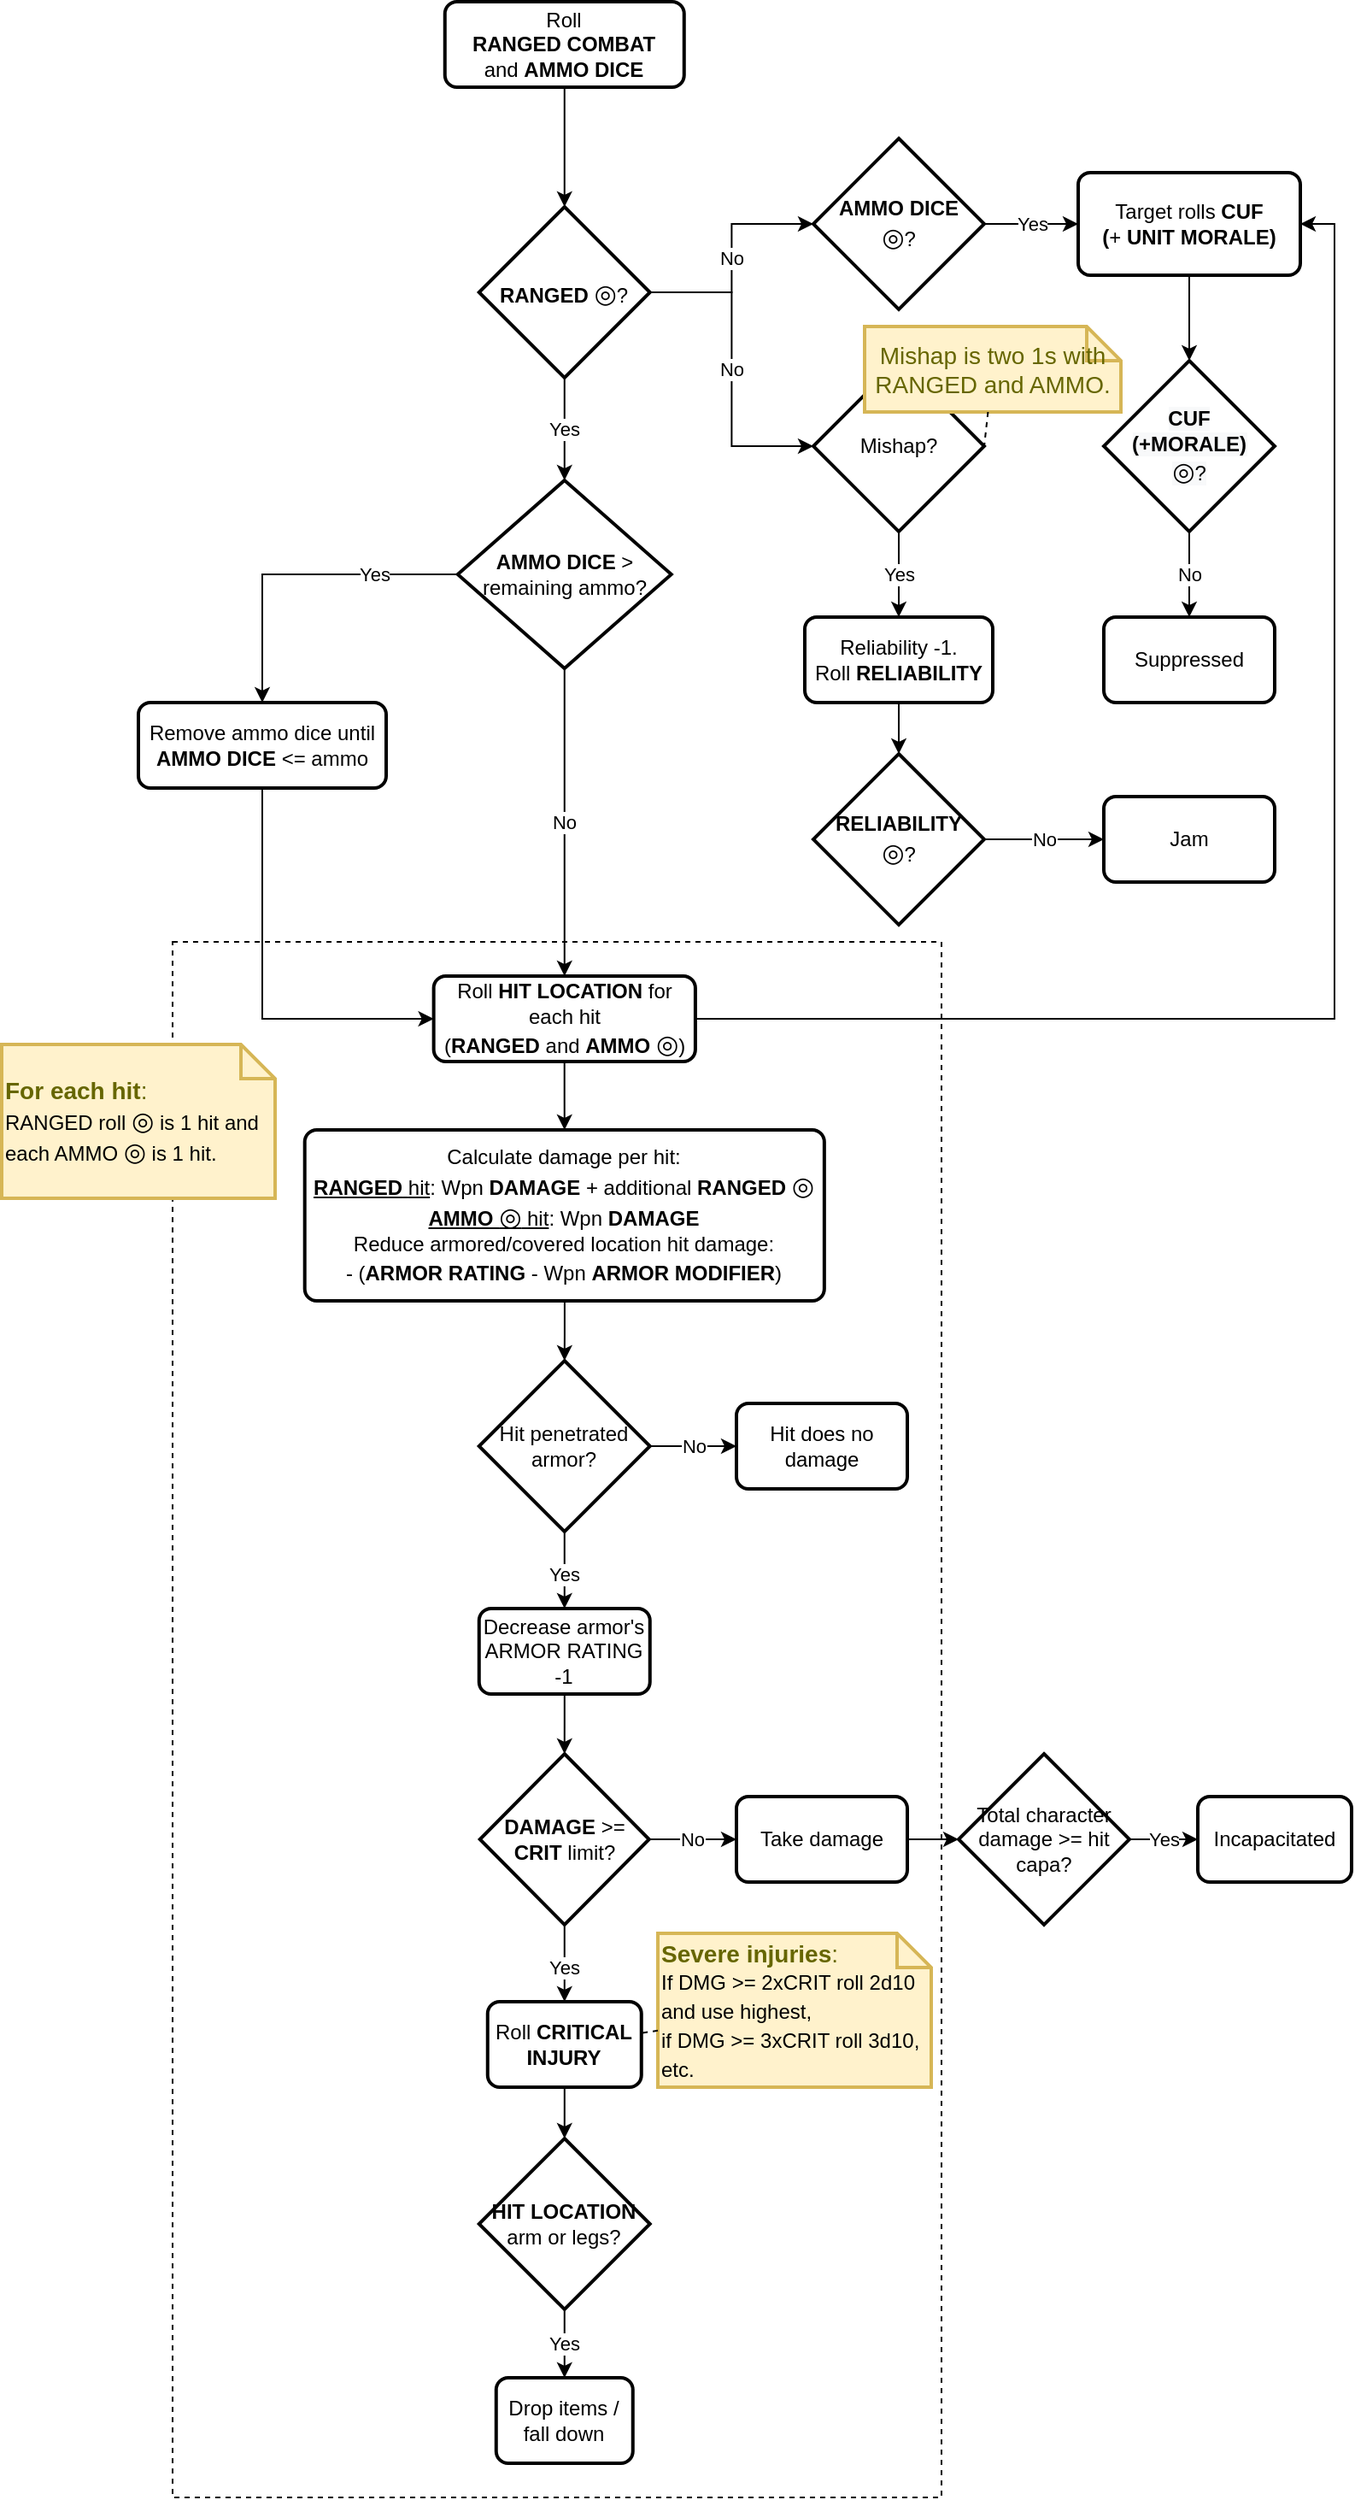 <mxfile compressed="true" version="14.1.2" type="google"><diagram id="C5RBs43oDa-KdzZeNtuy" name="Page-1"><mxGraphModel dx="951" dy="792" grid="1" gridSize="10" guides="1" tooltips="1" connect="1" arrows="1" fold="1" page="1" pageScale="1" pageWidth="827" pageHeight="1169" math="0" shadow="0"><root><mxCell id="WIyWlLk6GJQsqaUBKTNV-0"/><mxCell id="WIyWlLk6GJQsqaUBKTNV-1" parent="WIyWlLk6GJQsqaUBKTNV-0"/><mxCell id="SBCxogAzYSTmZsqk7a1e-101" value="" style="rounded=0;whiteSpace=wrap;html=1;fontFamily=Helvetica;align=center;fillColor=none;dashed=1;" parent="WIyWlLk6GJQsqaUBKTNV-1" vertex="1"><mxGeometry x="130" y="590" width="450" height="910" as="geometry"/></mxCell><mxCell id="SBCxogAzYSTmZsqk7a1e-14" value="" style="edgeStyle=orthogonalEdgeStyle;rounded=0;orthogonalLoop=1;jettySize=auto;html=1;" parent="WIyWlLk6GJQsqaUBKTNV-1" source="SBCxogAzYSTmZsqk7a1e-30" target="SBCxogAzYSTmZsqk7a1e-29" edge="1"><mxGeometry relative="1" as="geometry"><mxPoint x="345" y="130" as="sourcePoint"/></mxGeometry></mxCell><mxCell id="SBCxogAzYSTmZsqk7a1e-13" value="Yes" style="edgeStyle=orthogonalEdgeStyle;rounded=0;orthogonalLoop=1;jettySize=auto;html=1;" parent="WIyWlLk6GJQsqaUBKTNV-1" source="SBCxogAzYSTmZsqk7a1e-29" target="SBCxogAzYSTmZsqk7a1e-44" edge="1"><mxGeometry relative="1" as="geometry"><mxPoint x="345" y="310" as="targetPoint"/></mxGeometry></mxCell><mxCell id="SBCxogAzYSTmZsqk7a1e-18" value="No" style="edgeStyle=orthogonalEdgeStyle;rounded=0;orthogonalLoop=1;jettySize=auto;html=1;" parent="WIyWlLk6GJQsqaUBKTNV-1" source="SBCxogAzYSTmZsqk7a1e-29" target="SBCxogAzYSTmZsqk7a1e-31" edge="1"><mxGeometry relative="1" as="geometry"/></mxCell><mxCell id="SBCxogAzYSTmZsqk7a1e-19" value="No" style="edgeStyle=orthogonalEdgeStyle;rounded=0;orthogonalLoop=1;jettySize=auto;html=1;entryX=0;entryY=0.5;entryDx=0;entryDy=0;entryPerimeter=0;" parent="WIyWlLk6GJQsqaUBKTNV-1" source="SBCxogAzYSTmZsqk7a1e-29" target="SBCxogAzYSTmZsqk7a1e-37" edge="1"><mxGeometry relative="1" as="geometry"><mxPoint x="465" y="300" as="targetPoint"/></mxGeometry></mxCell><mxCell id="SBCxogAzYSTmZsqk7a1e-20" value="Yes" style="edgeStyle=orthogonalEdgeStyle;rounded=0;orthogonalLoop=1;jettySize=auto;html=1;exitX=0.5;exitY=1;exitDx=0;exitDy=0;exitPerimeter=0;entryX=0.5;entryY=0;entryDx=0;entryDy=0;" parent="WIyWlLk6GJQsqaUBKTNV-1" source="SBCxogAzYSTmZsqk7a1e-37" target="SBCxogAzYSTmZsqk7a1e-39" edge="1"><mxGeometry relative="1" as="geometry"><mxPoint x="555" y="340" as="sourcePoint"/><mxPoint x="555" y="410" as="targetPoint"/></mxGeometry></mxCell><mxCell id="SBCxogAzYSTmZsqk7a1e-1" value="" style="edgeStyle=orthogonalEdgeStyle;rounded=0;orthogonalLoop=1;jettySize=auto;html=1;exitX=0.5;exitY=1;exitDx=0;exitDy=0;entryX=0.5;entryY=0;entryDx=0;entryDy=0;entryPerimeter=0;" parent="WIyWlLk6GJQsqaUBKTNV-1" source="SBCxogAzYSTmZsqk7a1e-39" target="SBCxogAzYSTmZsqk7a1e-40" edge="1"><mxGeometry relative="1" as="geometry"><mxPoint x="555" y="460" as="sourcePoint"/><mxPoint x="555" y="510" as="targetPoint"/></mxGeometry></mxCell><mxCell id="SBCxogAzYSTmZsqk7a1e-5" value="No" style="edgeStyle=orthogonalEdgeStyle;rounded=0;orthogonalLoop=1;jettySize=auto;html=1;exitX=1;exitY=0.5;exitDx=0;exitDy=0;exitPerimeter=0;entryX=0;entryY=0.5;entryDx=0;entryDy=0;" parent="WIyWlLk6GJQsqaUBKTNV-1" source="SBCxogAzYSTmZsqk7a1e-40" target="SBCxogAzYSTmZsqk7a1e-42" edge="1"><mxGeometry relative="1" as="geometry"><mxPoint x="605" y="550" as="sourcePoint"/><mxPoint x="695" y="580" as="targetPoint"/></mxGeometry></mxCell><mxCell id="SBCxogAzYSTmZsqk7a1e-10" value="No" style="edgeStyle=orthogonalEdgeStyle;rounded=0;orthogonalLoop=1;jettySize=auto;html=1;exitX=0.5;exitY=1;exitDx=0;exitDy=0;exitPerimeter=0;entryX=0.5;entryY=0;entryDx=0;entryDy=0;" parent="WIyWlLk6GJQsqaUBKTNV-1" source="SBCxogAzYSTmZsqk7a1e-44" target="SBCxogAzYSTmZsqk7a1e-47" edge="1"><mxGeometry relative="1" as="geometry"><mxPoint x="345" y="420" as="sourcePoint"/><mxPoint x="358" y="530" as="targetPoint"/></mxGeometry></mxCell><mxCell id="SBCxogAzYSTmZsqk7a1e-12" value="Yes" style="edgeStyle=orthogonalEdgeStyle;rounded=0;orthogonalLoop=1;jettySize=auto;html=1;entryX=0.5;entryY=0;entryDx=0;entryDy=0;exitX=0;exitY=0.5;exitDx=0;exitDy=0;exitPerimeter=0;" parent="WIyWlLk6GJQsqaUBKTNV-1" source="SBCxogAzYSTmZsqk7a1e-44" target="SBCxogAzYSTmZsqk7a1e-45" edge="1"><mxGeometry x="-0.483" relative="1" as="geometry"><mxPoint x="285" y="365" as="sourcePoint"/><mxPoint x="190" y="440" as="targetPoint"/><mxPoint as="offset"/></mxGeometry></mxCell><mxCell id="SBCxogAzYSTmZsqk7a1e-22" value="Yes" style="edgeStyle=orthogonalEdgeStyle;rounded=0;orthogonalLoop=1;jettySize=auto;html=1;entryX=0;entryY=0.5;entryDx=0;entryDy=0;exitX=1;exitY=0.5;exitDx=0;exitDy=0;exitPerimeter=0;" parent="WIyWlLk6GJQsqaUBKTNV-1" source="SBCxogAzYSTmZsqk7a1e-31" target="SBCxogAzYSTmZsqk7a1e-32" edge="1"><mxGeometry relative="1" as="geometry"><mxPoint x="555" y="130" as="sourcePoint"/><Array as="points"/></mxGeometry></mxCell><mxCell id="SBCxogAzYSTmZsqk7a1e-24" value="" style="edgeStyle=orthogonalEdgeStyle;rounded=0;orthogonalLoop=1;jettySize=auto;html=1;entryX=0.5;entryY=0;entryDx=0;entryDy=0;entryPerimeter=0;" parent="WIyWlLk6GJQsqaUBKTNV-1" source="SBCxogAzYSTmZsqk7a1e-32" target="SBCxogAzYSTmZsqk7a1e-34" edge="1"><mxGeometry relative="1" as="geometry"/></mxCell><mxCell id="SBCxogAzYSTmZsqk7a1e-26" value="No" style="edgeStyle=orthogonalEdgeStyle;rounded=0;orthogonalLoop=1;jettySize=auto;html=1;exitX=0.5;exitY=1;exitDx=0;exitDy=0;exitPerimeter=0;entryX=0.5;entryY=0;entryDx=0;entryDy=0;" parent="WIyWlLk6GJQsqaUBKTNV-1" source="SBCxogAzYSTmZsqk7a1e-34" target="SBCxogAzYSTmZsqk7a1e-35" edge="1"><mxGeometry relative="1" as="geometry"><mxPoint x="735" y="400" as="targetPoint"/></mxGeometry></mxCell><mxCell id="SBCxogAzYSTmZsqk7a1e-29" value="&lt;b&gt;RANGED&amp;nbsp;&lt;/b&gt;&lt;span style=&quot;font-size: 15px;&quot;&gt;◎&lt;/span&gt;?" style="strokeWidth=2;html=1;shape=mxgraph.flowchart.decision;whiteSpace=wrap;fontFamily=Helvetica;" parent="WIyWlLk6GJQsqaUBKTNV-1" vertex="1"><mxGeometry x="309.38" y="160" width="100" height="100" as="geometry"/></mxCell><mxCell id="SBCxogAzYSTmZsqk7a1e-30" value="&lt;span&gt;Roll&lt;br&gt;&lt;b&gt;R&lt;/b&gt;&lt;/span&gt;&lt;b&gt;ANGED COMBAT&lt;br&gt;&lt;/b&gt;&lt;span&gt;and&amp;nbsp;&lt;/span&gt;&lt;b&gt;AMMO DICE&lt;/b&gt;" style="rounded=1;whiteSpace=wrap;html=1;absoluteArcSize=1;arcSize=14;strokeWidth=2;" parent="WIyWlLk6GJQsqaUBKTNV-1" vertex="1"><mxGeometry x="289.38" y="40" width="140" height="50" as="geometry"/></mxCell><mxCell id="SBCxogAzYSTmZsqk7a1e-31" value="&lt;span&gt;&lt;b&gt;AMMO DICE&lt;/b&gt;&lt;br&gt;&lt;/span&gt;&lt;span style=&quot;font-size: 15px;&quot;&gt;◎&lt;/span&gt;&lt;span&gt;?&lt;/span&gt;" style="strokeWidth=2;html=1;shape=mxgraph.flowchart.decision;whiteSpace=wrap;fontFamily=Helvetica;" parent="WIyWlLk6GJQsqaUBKTNV-1" vertex="1"><mxGeometry x="505" y="120" width="100" height="100" as="geometry"/></mxCell><mxCell id="SBCxogAzYSTmZsqk7a1e-32" value="&lt;span&gt;Target rolls&amp;nbsp;&lt;/span&gt;&lt;b&gt;CUF&lt;br&gt;(&lt;/b&gt;&lt;span&gt;+&amp;nbsp;&lt;/span&gt;&lt;b&gt;UNIT MORALE)&lt;/b&gt;" style="rounded=1;whiteSpace=wrap;html=1;absoluteArcSize=1;arcSize=14;strokeWidth=2;" parent="WIyWlLk6GJQsqaUBKTNV-1" vertex="1"><mxGeometry x="660" y="140" width="130" height="60" as="geometry"/></mxCell><mxCell id="SBCxogAzYSTmZsqk7a1e-34" value="&lt;span style=&quot;color: rgb(0, 0, 0); font-size: 12px; font-style: normal; letter-spacing: normal; text-align: center; text-indent: 0px; text-transform: none; word-spacing: 0px; background-color: rgb(248, 249, 250); display: inline; float: none;&quot;&gt;&lt;b&gt;CUF&lt;br&gt;(+MORALE)&lt;br&gt;&lt;/b&gt;&lt;/span&gt;&lt;span style=&quot;color: rgb(0, 0, 0); font-size: 12px; font-style: normal; font-weight: 400; letter-spacing: normal; text-align: center; text-indent: 0px; text-transform: none; word-spacing: 0px; background-color: rgb(248, 249, 250); display: inline; float: none;&quot;&gt;&lt;span style=&quot;font-size: 15px;&quot;&gt;◎&lt;/span&gt;?&lt;/span&gt;" style="strokeWidth=2;html=1;shape=mxgraph.flowchart.decision;whiteSpace=wrap;fontFamily=Helvetica;" parent="WIyWlLk6GJQsqaUBKTNV-1" vertex="1"><mxGeometry x="675" y="250" width="100" height="100" as="geometry"/></mxCell><mxCell id="SBCxogAzYSTmZsqk7a1e-35" value="&lt;span&gt;Suppressed&lt;/span&gt;" style="rounded=1;whiteSpace=wrap;html=1;absoluteArcSize=1;arcSize=14;strokeWidth=2;" parent="WIyWlLk6GJQsqaUBKTNV-1" vertex="1"><mxGeometry x="675" y="400" width="100" height="50" as="geometry"/></mxCell><mxCell id="SBCxogAzYSTmZsqk7a1e-37" value="Mishap?" style="strokeWidth=2;html=1;shape=mxgraph.flowchart.decision;whiteSpace=wrap;" parent="WIyWlLk6GJQsqaUBKTNV-1" vertex="1"><mxGeometry x="505" y="250" width="100" height="100" as="geometry"/></mxCell><mxCell id="SBCxogAzYSTmZsqk7a1e-39" value="&lt;span&gt;Reliability -1. Roll&amp;nbsp;&lt;/span&gt;&lt;b&gt;RELIABILITY&lt;/b&gt;" style="rounded=1;whiteSpace=wrap;html=1;absoluteArcSize=1;arcSize=14;strokeWidth=2;" parent="WIyWlLk6GJQsqaUBKTNV-1" vertex="1"><mxGeometry x="500" y="400" width="110" height="50" as="geometry"/></mxCell><mxCell id="SBCxogAzYSTmZsqk7a1e-40" value="&lt;b&gt;RELIABILITY&lt;/b&gt;&lt;br&gt;&lt;span style=&quot;font-size: 15px&quot;&gt;◎&lt;/span&gt;?" style="strokeWidth=2;html=1;shape=mxgraph.flowchart.decision;whiteSpace=wrap;" parent="WIyWlLk6GJQsqaUBKTNV-1" vertex="1"><mxGeometry x="505" y="480" width="100" height="100" as="geometry"/></mxCell><mxCell id="SBCxogAzYSTmZsqk7a1e-42" value="&lt;span&gt;Jam&lt;/span&gt;" style="rounded=1;whiteSpace=wrap;html=1;absoluteArcSize=1;arcSize=14;strokeWidth=2;" parent="WIyWlLk6GJQsqaUBKTNV-1" vertex="1"><mxGeometry x="675" y="505" width="100" height="50" as="geometry"/></mxCell><mxCell id="SBCxogAzYSTmZsqk7a1e-44" value="&lt;b&gt;AMMO DICE&lt;/b&gt;&lt;span&gt;&amp;nbsp;&amp;gt; remaining ammo?&lt;/span&gt;" style="strokeWidth=2;html=1;shape=mxgraph.flowchart.decision;whiteSpace=wrap;" parent="WIyWlLk6GJQsqaUBKTNV-1" vertex="1"><mxGeometry x="296.88" y="320" width="125" height="110" as="geometry"/></mxCell><mxCell id="SBCxogAzYSTmZsqk7a1e-98" style="edgeStyle=orthogonalEdgeStyle;rounded=0;orthogonalLoop=1;jettySize=auto;html=1;entryX=0;entryY=0.5;entryDx=0;entryDy=0;exitX=0.5;exitY=1;exitDx=0;exitDy=0;" parent="WIyWlLk6GJQsqaUBKTNV-1" source="SBCxogAzYSTmZsqk7a1e-45" target="SBCxogAzYSTmZsqk7a1e-47" edge="1"><mxGeometry relative="1" as="geometry"/></mxCell><mxCell id="SBCxogAzYSTmZsqk7a1e-45" value="Remove ammo dice until &lt;b&gt;AMMO DICE&lt;/b&gt; &amp;lt;= ammo" style="rounded=1;whiteSpace=wrap;html=1;absoluteArcSize=1;arcSize=14;strokeWidth=2;" parent="WIyWlLk6GJQsqaUBKTNV-1" vertex="1"><mxGeometry x="110" y="450" width="145" height="50" as="geometry"/></mxCell><mxCell id="SBCxogAzYSTmZsqk7a1e-99" style="edgeStyle=orthogonalEdgeStyle;rounded=0;orthogonalLoop=1;jettySize=auto;html=1;entryX=0.5;entryY=0;entryDx=0;entryDy=0;fontFamily=Helvetica;" parent="WIyWlLk6GJQsqaUBKTNV-1" source="SBCxogAzYSTmZsqk7a1e-47" target="SBCxogAzYSTmZsqk7a1e-85" edge="1"><mxGeometry relative="1" as="geometry"/></mxCell><mxCell id="SBCxogAzYSTmZsqk7a1e-107" style="edgeStyle=orthogonalEdgeStyle;rounded=0;orthogonalLoop=1;jettySize=auto;html=1;entryX=1;entryY=0.5;entryDx=0;entryDy=0;fontFamily=Helvetica;exitX=1;exitY=0.5;exitDx=0;exitDy=0;" parent="WIyWlLk6GJQsqaUBKTNV-1" source="SBCxogAzYSTmZsqk7a1e-47" target="SBCxogAzYSTmZsqk7a1e-32" edge="1"><mxGeometry relative="1" as="geometry"><Array as="points"><mxPoint x="810" y="635"/><mxPoint x="810" y="170"/></Array></mxGeometry></mxCell><mxCell id="SBCxogAzYSTmZsqk7a1e-47" value="&lt;span&gt;Roll&amp;nbsp;&lt;/span&gt;&lt;b&gt;HIT LOCATION&lt;/b&gt;&amp;nbsp;for each hit (&lt;b&gt;RANGED&amp;nbsp;&lt;/b&gt;and&amp;nbsp;&lt;b&gt;AMMO &lt;/b&gt;&lt;span style=&quot;font-size: 15px&quot;&gt;◎&lt;/span&gt;)" style="rounded=1;whiteSpace=wrap;html=1;absoluteArcSize=1;arcSize=14;strokeWidth=2;fontFamily=Helvetica;" parent="WIyWlLk6GJQsqaUBKTNV-1" vertex="1"><mxGeometry x="282.82" y="610" width="153.13" height="50" as="geometry"/></mxCell><mxCell id="SBCxogAzYSTmZsqk7a1e-60" value="Yes" style="edgeStyle=orthogonalEdgeStyle;rounded=0;orthogonalLoop=1;jettySize=auto;html=1;entryX=0.5;entryY=0;entryDx=0;entryDy=0;exitX=0.5;exitY=1;exitDx=0;exitDy=0;exitPerimeter=0;" parent="WIyWlLk6GJQsqaUBKTNV-1" source="SBCxogAzYSTmZsqk7a1e-66" target="SBCxogAzYSTmZsqk7a1e-59" edge="1"><mxGeometry x="0.111" relative="1" as="geometry"><mxPoint x="216.25" y="1115" as="sourcePoint"/><mxPoint as="offset"/></mxGeometry></mxCell><mxCell id="SBCxogAzYSTmZsqk7a1e-55" value="Yes" style="edgeStyle=orthogonalEdgeStyle;rounded=0;orthogonalLoop=1;jettySize=auto;html=1;exitX=0.5;exitY=1;exitDx=0;exitDy=0;exitPerimeter=0;entryX=0.5;entryY=0;entryDx=0;entryDy=0;" parent="WIyWlLk6GJQsqaUBKTNV-1" source="SBCxogAzYSTmZsqk7a1e-52" target="SBCxogAzYSTmZsqk7a1e-54" edge="1"><mxGeometry x="0.111" relative="1" as="geometry"><mxPoint as="offset"/></mxGeometry></mxCell><mxCell id="SBCxogAzYSTmZsqk7a1e-65" value="No" style="edgeStyle=orthogonalEdgeStyle;rounded=0;orthogonalLoop=1;jettySize=auto;html=1;" parent="WIyWlLk6GJQsqaUBKTNV-1" source="SBCxogAzYSTmZsqk7a1e-52" target="SBCxogAzYSTmZsqk7a1e-64" edge="1"><mxGeometry relative="1" as="geometry"/></mxCell><mxCell id="SBCxogAzYSTmZsqk7a1e-52" value="Hit penetrated armor?" style="strokeWidth=2;html=1;shape=mxgraph.flowchart.decision;whiteSpace=wrap;" parent="WIyWlLk6GJQsqaUBKTNV-1" vertex="1"><mxGeometry x="309.38" y="835" width="100" height="100" as="geometry"/></mxCell><mxCell id="SBCxogAzYSTmZsqk7a1e-106" style="edgeStyle=orthogonalEdgeStyle;rounded=0;orthogonalLoop=1;jettySize=auto;html=1;entryX=0.5;entryY=0;entryDx=0;entryDy=0;entryPerimeter=0;fontFamily=Helvetica;" parent="WIyWlLk6GJQsqaUBKTNV-1" source="SBCxogAzYSTmZsqk7a1e-54" target="SBCxogAzYSTmZsqk7a1e-66" edge="1"><mxGeometry relative="1" as="geometry"/></mxCell><mxCell id="SBCxogAzYSTmZsqk7a1e-54" value="Decrease armor's ARMOR RATING -1" style="rounded=1;whiteSpace=wrap;html=1;absoluteArcSize=1;arcSize=14;strokeWidth=2;" parent="WIyWlLk6GJQsqaUBKTNV-1" vertex="1"><mxGeometry x="309.38" y="980" width="100" height="50" as="geometry"/></mxCell><mxCell id="SBCxogAzYSTmZsqk7a1e-58" value="Yes" style="edgeStyle=orthogonalEdgeStyle;rounded=0;orthogonalLoop=1;jettySize=auto;html=1;exitX=1;exitY=0.5;exitDx=0;exitDy=0;exitPerimeter=0;" parent="WIyWlLk6GJQsqaUBKTNV-1" source="SBCxogAzYSTmZsqk7a1e-56" target="SBCxogAzYSTmZsqk7a1e-57" edge="1"><mxGeometry relative="1" as="geometry"><mxPoint x="690" y="1140" as="sourcePoint"/></mxGeometry></mxCell><mxCell id="SBCxogAzYSTmZsqk7a1e-56" value="Total character damage&amp;nbsp;&amp;gt;= hit capa?" style="strokeWidth=2;html=1;shape=mxgraph.flowchart.decision;whiteSpace=wrap;" parent="WIyWlLk6GJQsqaUBKTNV-1" vertex="1"><mxGeometry x="590" y="1065" width="100" height="100" as="geometry"/></mxCell><mxCell id="SBCxogAzYSTmZsqk7a1e-57" value="Incapacitated" style="rounded=1;whiteSpace=wrap;html=1;absoluteArcSize=1;arcSize=14;strokeWidth=2;" parent="WIyWlLk6GJQsqaUBKTNV-1" vertex="1"><mxGeometry x="730" y="1090" width="90" height="50" as="geometry"/></mxCell><mxCell id="SBCxogAzYSTmZsqk7a1e-104" style="edgeStyle=orthogonalEdgeStyle;rounded=0;orthogonalLoop=1;jettySize=auto;html=1;entryX=0.5;entryY=0;entryDx=0;entryDy=0;entryPerimeter=0;fontFamily=Helvetica;" parent="WIyWlLk6GJQsqaUBKTNV-1" source="SBCxogAzYSTmZsqk7a1e-59" target="SBCxogAzYSTmZsqk7a1e-67" edge="1"><mxGeometry relative="1" as="geometry"/></mxCell><mxCell id="SBCxogAzYSTmZsqk7a1e-59" value="Roll &lt;b&gt;CRITICAL INJURY&lt;/b&gt;" style="rounded=1;whiteSpace=wrap;html=1;absoluteArcSize=1;arcSize=14;strokeWidth=2;" parent="WIyWlLk6GJQsqaUBKTNV-1" vertex="1"><mxGeometry x="314.38" y="1210" width="90" height="50" as="geometry"/></mxCell><mxCell id="SBCxogAzYSTmZsqk7a1e-94" style="edgeStyle=orthogonalEdgeStyle;rounded=0;orthogonalLoop=1;jettySize=auto;html=1;entryX=0;entryY=0.5;entryDx=0;entryDy=0;entryPerimeter=0;" parent="WIyWlLk6GJQsqaUBKTNV-1" source="SBCxogAzYSTmZsqk7a1e-61" target="SBCxogAzYSTmZsqk7a1e-56" edge="1"><mxGeometry relative="1" as="geometry"><mxPoint x="590" y="1140" as="targetPoint"/></mxGeometry></mxCell><mxCell id="SBCxogAzYSTmZsqk7a1e-61" value="Take damage" style="rounded=1;whiteSpace=wrap;html=1;absoluteArcSize=1;arcSize=14;strokeWidth=2;" parent="WIyWlLk6GJQsqaUBKTNV-1" vertex="1"><mxGeometry x="460" y="1090" width="100" height="50" as="geometry"/></mxCell><mxCell id="SBCxogAzYSTmZsqk7a1e-64" value="Hit does no damage" style="rounded=1;whiteSpace=wrap;html=1;absoluteArcSize=1;arcSize=14;strokeWidth=2;" parent="WIyWlLk6GJQsqaUBKTNV-1" vertex="1"><mxGeometry x="460" y="860" width="100" height="50" as="geometry"/></mxCell><mxCell id="SBCxogAzYSTmZsqk7a1e-103" value="No" style="edgeStyle=orthogonalEdgeStyle;rounded=0;orthogonalLoop=1;jettySize=auto;html=1;entryX=0;entryY=0.5;entryDx=0;entryDy=0;fontFamily=Helvetica;" parent="WIyWlLk6GJQsqaUBKTNV-1" source="SBCxogAzYSTmZsqk7a1e-66" target="SBCxogAzYSTmZsqk7a1e-61" edge="1"><mxGeometry relative="1" as="geometry"/></mxCell><mxCell id="SBCxogAzYSTmZsqk7a1e-66" value="&lt;b&gt;DAMAGE&lt;/b&gt; &amp;gt;= &lt;b&gt;CRIT&lt;/b&gt; limit?" style="strokeWidth=2;html=1;shape=mxgraph.flowchart.decision;whiteSpace=wrap;" parent="WIyWlLk6GJQsqaUBKTNV-1" vertex="1"><mxGeometry x="309.88" y="1065" width="99" height="100" as="geometry"/></mxCell><mxCell id="SBCxogAzYSTmZsqk7a1e-105" value="Yes" style="edgeStyle=orthogonalEdgeStyle;rounded=0;orthogonalLoop=1;jettySize=auto;html=1;entryX=0.5;entryY=0;entryDx=0;entryDy=0;fontFamily=Helvetica;" parent="WIyWlLk6GJQsqaUBKTNV-1" source="SBCxogAzYSTmZsqk7a1e-67" target="SBCxogAzYSTmZsqk7a1e-69" edge="1"><mxGeometry relative="1" as="geometry"/></mxCell><mxCell id="SBCxogAzYSTmZsqk7a1e-67" value="&lt;b&gt;HIT LOCATION&lt;/b&gt; arm or legs?" style="strokeWidth=2;html=1;shape=mxgraph.flowchart.decision;whiteSpace=wrap;" parent="WIyWlLk6GJQsqaUBKTNV-1" vertex="1"><mxGeometry x="309.38" y="1290" width="100" height="100" as="geometry"/></mxCell><mxCell id="SBCxogAzYSTmZsqk7a1e-69" value="Drop items / fall down" style="rounded=1;whiteSpace=wrap;html=1;absoluteArcSize=1;arcSize=14;strokeWidth=2;" parent="WIyWlLk6GJQsqaUBKTNV-1" vertex="1"><mxGeometry x="319.38" y="1430" width="80" height="50" as="geometry"/></mxCell><mxCell id="SBCxogAzYSTmZsqk7a1e-71" value="&lt;b&gt;Severe injuries&lt;/b&gt;:&lt;br&gt;&lt;span style=&quot;color: rgb(0 , 0 , 0) ; font-size: 12px&quot;&gt;If DMG &amp;gt;= 2xCRIT roll 2d10 and use highest,&lt;br&gt;if DMG &amp;gt;= 3xCRIT roll 3d10, etc.&lt;/span&gt;" style="shape=note;strokeWidth=2;fontSize=14;size=20;whiteSpace=wrap;html=1;fillColor=#fff2cc;strokeColor=#d6b656;fontColor=#666600;align=left;" parent="WIyWlLk6GJQsqaUBKTNV-1" vertex="1"><mxGeometry x="414" y="1170" width="160" height="90" as="geometry"/></mxCell><mxCell id="SBCxogAzYSTmZsqk7a1e-75" value="" style="endArrow=none;dashed=1;html=1;" parent="WIyWlLk6GJQsqaUBKTNV-1" source="SBCxogAzYSTmZsqk7a1e-71" target="SBCxogAzYSTmZsqk7a1e-59" edge="1"><mxGeometry width="50" height="50" relative="1" as="geometry"><mxPoint x="270" y="1365" as="sourcePoint"/><mxPoint x="320" y="1315" as="targetPoint"/></mxGeometry></mxCell><mxCell id="SBCxogAzYSTmZsqk7a1e-100" style="edgeStyle=orthogonalEdgeStyle;rounded=0;orthogonalLoop=1;jettySize=auto;html=1;entryX=0.5;entryY=0;entryDx=0;entryDy=0;entryPerimeter=0;fontFamily=Helvetica;" parent="WIyWlLk6GJQsqaUBKTNV-1" source="SBCxogAzYSTmZsqk7a1e-85" target="SBCxogAzYSTmZsqk7a1e-52" edge="1"><mxGeometry relative="1" as="geometry"/></mxCell><mxCell id="SBCxogAzYSTmZsqk7a1e-85" value="&lt;span style=&quot;text-align: left&quot;&gt;Calculate damage per hit:&lt;br&gt;&lt;/span&gt;&lt;u&gt;&lt;span style=&quot;text-align: left&quot;&gt;&lt;b&gt;RANGED&lt;/b&gt;&lt;/span&gt;&lt;b style=&quot;text-align: left&quot;&gt;&amp;nbsp;&lt;/b&gt;&lt;/u&gt;&lt;span style=&quot;text-align: left&quot;&gt;&lt;u&gt;hit&lt;/u&gt;: Wpn&amp;nbsp;&lt;b&gt;DAMAGE&amp;nbsp;&lt;/b&gt;+ additional&amp;nbsp;&lt;b&gt;RANGED&lt;/b&gt;&lt;/span&gt;&lt;b style=&quot;text-align: left&quot;&gt;&amp;nbsp;&lt;/b&gt;&lt;span style=&quot;text-align: left ; font-size: 15px&quot;&gt;◎&lt;/span&gt;&lt;span style=&quot;text-align: left&quot;&gt;&lt;br&gt;&lt;/span&gt;&lt;u&gt;&lt;b&gt;AMMO &lt;/b&gt;&lt;span style=&quot;font-size: 15px&quot;&gt;◎&lt;/span&gt;&amp;nbsp;hit&lt;/u&gt;:&amp;nbsp;&lt;span style=&quot;text-align: left&quot;&gt;Wpn&amp;nbsp;&lt;/span&gt;&lt;b style=&quot;text-align: left&quot;&gt;DAMAGE&lt;br&gt;&lt;/b&gt;Reduce armored/covered location hit damage:&lt;br&gt;- (&lt;b&gt;ARMOR RATING&lt;/b&gt; - Wpn&amp;nbsp;&lt;b&gt;ARMOR MODIFIER&lt;/b&gt;)&lt;span style=&quot;font-size: 15px&quot;&gt;&lt;br&gt;&lt;/span&gt;" style="rounded=1;whiteSpace=wrap;html=1;absoluteArcSize=1;arcSize=14;strokeWidth=2;fontFamily=Helvetica;" parent="WIyWlLk6GJQsqaUBKTNV-1" vertex="1"><mxGeometry x="207.35" y="700" width="304.07" height="100" as="geometry"/></mxCell><mxCell id="SBCxogAzYSTmZsqk7a1e-95" value="Mishap is two 1s with RANGED and AMMO." style="shape=note;strokeWidth=2;fontSize=14;size=20;whiteSpace=wrap;html=1;fillColor=#fff2cc;strokeColor=#d6b656;fontColor=#666600;align=center;" parent="WIyWlLk6GJQsqaUBKTNV-1" vertex="1"><mxGeometry x="535" y="230" width="150" height="50" as="geometry"/></mxCell><mxCell id="SBCxogAzYSTmZsqk7a1e-96" value="" style="endArrow=none;dashed=1;html=1;entryX=1;entryY=0.5;entryDx=0;entryDy=0;entryPerimeter=0;" parent="WIyWlLk6GJQsqaUBKTNV-1" source="SBCxogAzYSTmZsqk7a1e-95" target="SBCxogAzYSTmZsqk7a1e-37" edge="1"><mxGeometry width="50" height="50" relative="1" as="geometry"><mxPoint x="655.377" y="420" as="sourcePoint"/><mxPoint x="620" y="370" as="targetPoint"/></mxGeometry></mxCell><mxCell id="SBCxogAzYSTmZsqk7a1e-102" value="&lt;b&gt;For each hit&lt;/b&gt;:&lt;br&gt;&lt;font color=&quot;#000000&quot;&gt;&lt;span style=&quot;font-size: 12px&quot;&gt;RANGED roll&amp;nbsp;&lt;/span&gt;&lt;/font&gt;&lt;span style=&quot;color: rgb(0 , 0 , 0) ; font-size: 15px&quot;&gt;◎&lt;/span&gt;&lt;font color=&quot;#000000&quot;&gt;&lt;span style=&quot;font-size: 12px&quot;&gt;&amp;nbsp;is 1 hit and each AMMO&amp;nbsp;&lt;/span&gt;&lt;/font&gt;&lt;span style=&quot;color: rgb(0 , 0 , 0) ; font-size: 15px&quot;&gt;◎&lt;/span&gt;&lt;font color=&quot;#000000&quot;&gt;&lt;span style=&quot;font-size: 12px&quot;&gt;&amp;nbsp;is 1 hit.&lt;/span&gt;&lt;/font&gt;" style="shape=note;strokeWidth=2;fontSize=14;size=20;whiteSpace=wrap;html=1;fillColor=#fff2cc;strokeColor=#d6b656;fontColor=#666600;align=left;" parent="WIyWlLk6GJQsqaUBKTNV-1" vertex="1"><mxGeometry x="30" y="650" width="160" height="90" as="geometry"/></mxCell></root></mxGraphModel></diagram></mxfile>